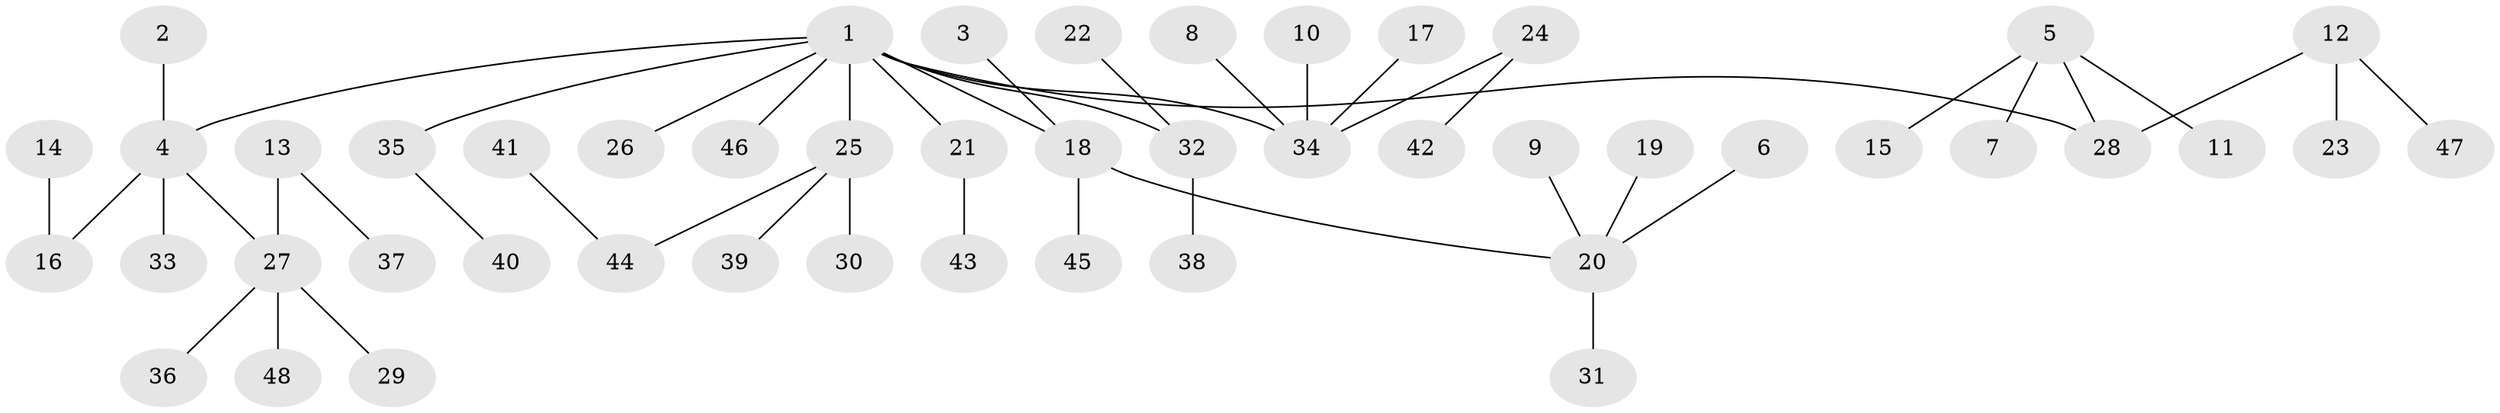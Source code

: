 // original degree distribution, {5: 0.042105263157894736, 7: 0.010526315789473684, 4: 0.031578947368421054, 2: 0.2736842105263158, 6: 0.021052631578947368, 3: 0.1368421052631579, 1: 0.4842105263157895}
// Generated by graph-tools (version 1.1) at 2025/26/03/09/25 03:26:25]
// undirected, 48 vertices, 47 edges
graph export_dot {
graph [start="1"]
  node [color=gray90,style=filled];
  1;
  2;
  3;
  4;
  5;
  6;
  7;
  8;
  9;
  10;
  11;
  12;
  13;
  14;
  15;
  16;
  17;
  18;
  19;
  20;
  21;
  22;
  23;
  24;
  25;
  26;
  27;
  28;
  29;
  30;
  31;
  32;
  33;
  34;
  35;
  36;
  37;
  38;
  39;
  40;
  41;
  42;
  43;
  44;
  45;
  46;
  47;
  48;
  1 -- 4 [weight=1.0];
  1 -- 18 [weight=1.0];
  1 -- 21 [weight=1.0];
  1 -- 25 [weight=1.0];
  1 -- 26 [weight=1.0];
  1 -- 28 [weight=1.0];
  1 -- 32 [weight=1.0];
  1 -- 34 [weight=1.0];
  1 -- 35 [weight=1.0];
  1 -- 46 [weight=1.0];
  2 -- 4 [weight=1.0];
  3 -- 18 [weight=1.0];
  4 -- 16 [weight=1.0];
  4 -- 27 [weight=1.0];
  4 -- 33 [weight=1.0];
  5 -- 7 [weight=1.0];
  5 -- 11 [weight=1.0];
  5 -- 15 [weight=1.0];
  5 -- 28 [weight=1.0];
  6 -- 20 [weight=1.0];
  8 -- 34 [weight=1.0];
  9 -- 20 [weight=1.0];
  10 -- 34 [weight=1.0];
  12 -- 23 [weight=1.0];
  12 -- 28 [weight=1.0];
  12 -- 47 [weight=1.0];
  13 -- 27 [weight=1.0];
  13 -- 37 [weight=1.0];
  14 -- 16 [weight=1.0];
  17 -- 34 [weight=1.0];
  18 -- 20 [weight=1.0];
  18 -- 45 [weight=1.0];
  19 -- 20 [weight=1.0];
  20 -- 31 [weight=1.0];
  21 -- 43 [weight=1.0];
  22 -- 32 [weight=1.0];
  24 -- 34 [weight=1.0];
  24 -- 42 [weight=1.0];
  25 -- 30 [weight=1.0];
  25 -- 39 [weight=1.0];
  25 -- 44 [weight=1.0];
  27 -- 29 [weight=1.0];
  27 -- 36 [weight=1.0];
  27 -- 48 [weight=1.0];
  32 -- 38 [weight=1.0];
  35 -- 40 [weight=1.0];
  41 -- 44 [weight=1.0];
}
